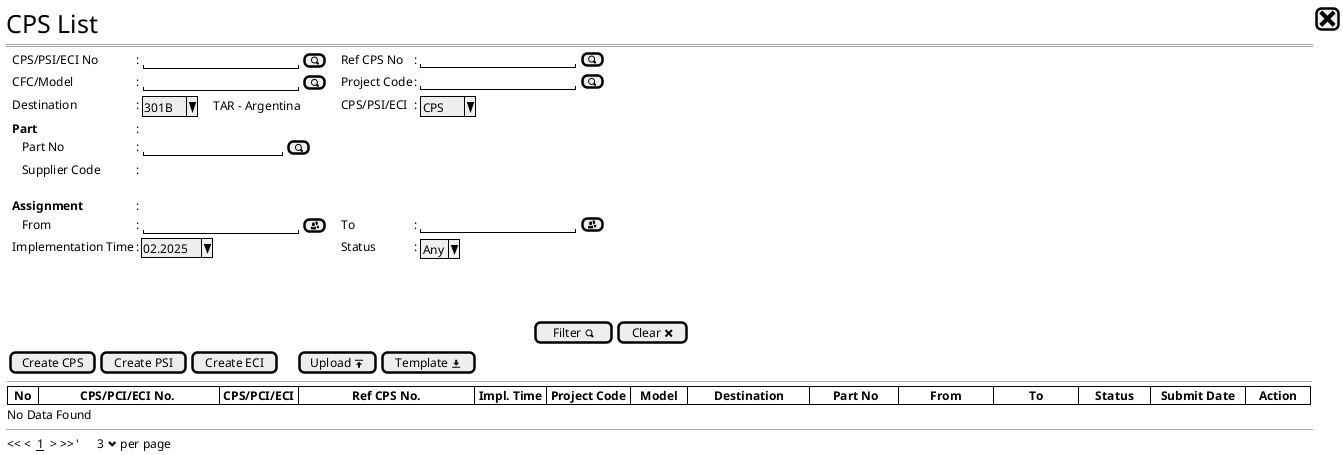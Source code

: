 @startsalt
{
  <size:25>CPS List |[<size:25><&x>]|*
  ==
  {
    .|CPS/PSI/ECI No      |: {|"                   "|[<&magnifying-glass>] |}.|.|Ref CPS No          |: |"                   "|[<&magnifying-glass>]|*
    .|CFC/Model           |: {|"                   "|[<&magnifying-glass>] |}.|.|Project Code        |: |"                   "|[<&magnifying-glass>]|*
    .|Destination         |: {|^301B ^|    TAR - Argentina |}                .|.|CPS/PSI/ECI         |: {|^ CPS ^             |}*
    .|<b>Part          |: |*
    .|   Part No             |: {|"                 "|[<&magnifying-glass>]|}*
    .|   Supplier Code       |: {|                  |}*    
    .
    .|<b>Assignment          |: |*
    .|   From                |: {|"                   "|[<&people>]           |}.|.|To                  |: |"                   "|[<&people>]|*
    .|Implementation Time |: |^02.2025^     |.|.|Status        |: {| ^Any^ |}*    
  }
  .
  .
  .
  {|                                                                                                                                                                        |[Filter <&magnifying-glass>]|[Clear <&x>]|}
  {   
    {[Create CPS] | [Create PSI]|[Create ECI]|.|.                |.           |                        [Upload <&data-transfer-upload>]| [Template <&data-transfer-download>]|} *
    --
    {#
      |  <b>No  |             <b>CPS/PCI/ECI No.              | <b>CPS/PCI/ECI |                 <b>Ref CPS No.                 | <b>Impl. Time | <b>Project Code |   <b>Model   |        <b>Destination        |      <b> Part No      |          <b>From          |           <b>To           |     <b>Status     |   <b>Submit Date   |    <b>Action    |*|*
      '|                    |                    |                  |                 |              |                |                           |                           |                   |                   |*|*|*
    }
    No Data Found    
  }
  --
  {
  << <  __1__  > >>  |'      3 <&chevron-bottom> per page |*
  }  
}
@endsalt
